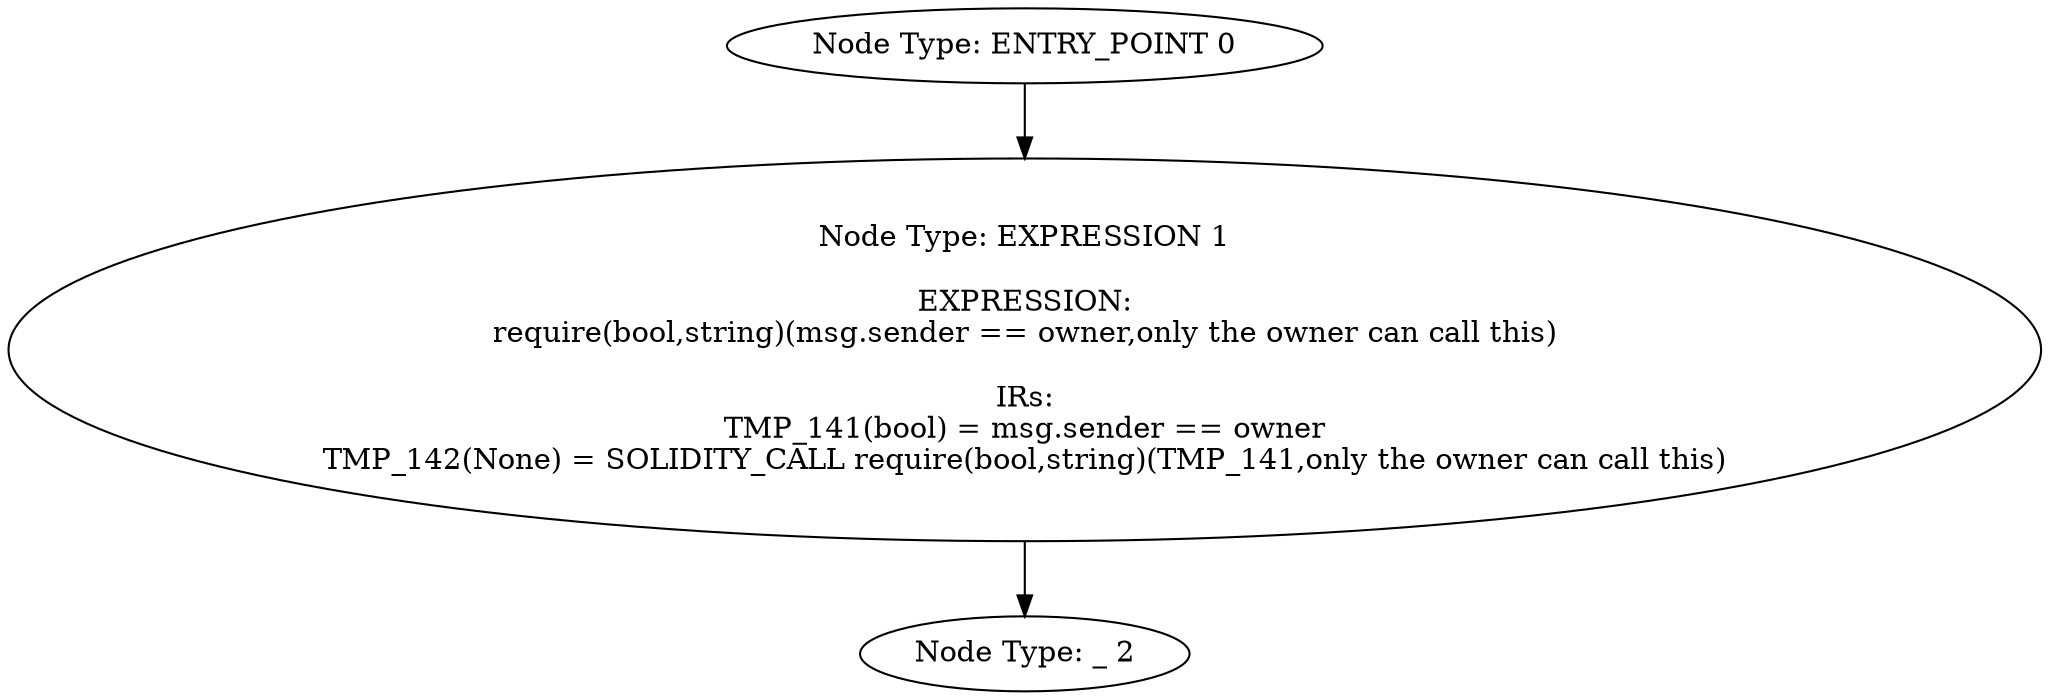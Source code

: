 digraph{
0[label="Node Type: ENTRY_POINT 0
"];
0->1;
1[label="Node Type: EXPRESSION 1

EXPRESSION:
require(bool,string)(msg.sender == owner,only the owner can call this)

IRs:
TMP_141(bool) = msg.sender == owner
TMP_142(None) = SOLIDITY_CALL require(bool,string)(TMP_141,only the owner can call this)"];
1->2;
2[label="Node Type: _ 2
"];
}
